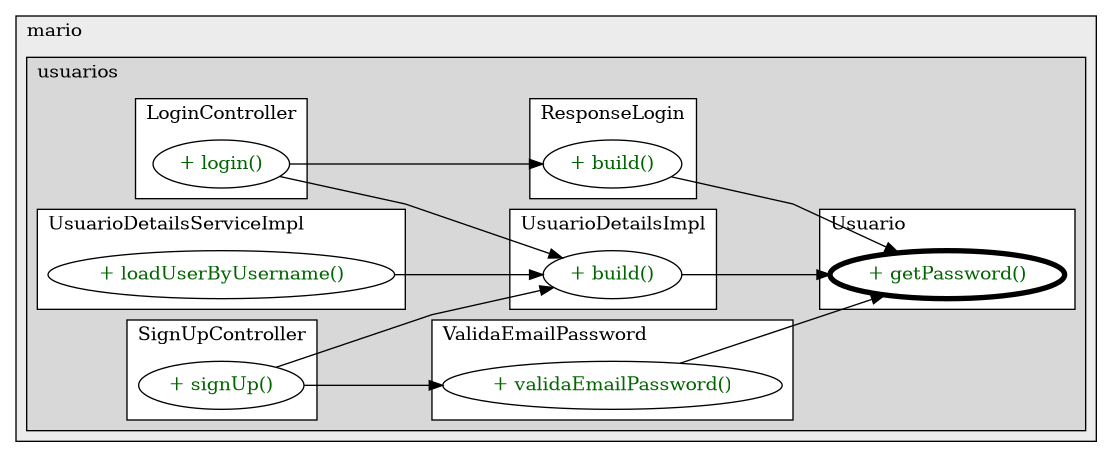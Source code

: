 @startuml

/' diagram meta data start
config=CallConfiguration;
{
  "rootMethod": "com.mario.usuarios.model.Usuario#getPassword()",
  "projectClassification": {
    "searchMode": "OpenProject", // OpenProject, AllProjects
    "includedProjects": "",
    "pathEndKeywords": "*.impl",
    "isClientPath": "",
    "isClientName": "",
    "isTestPath": "",
    "isTestName": "",
    "isMappingPath": "",
    "isMappingName": "",
    "isDataAccessPath": "",
    "isDataAccessName": "",
    "isDataStructurePath": "",
    "isDataStructureName": "",
    "isInterfaceStructuresPath": "",
    "isInterfaceStructuresName": "",
    "isEntryPointPath": "",
    "isEntryPointName": "",
    "treatFinalFieldsAsMandatory": false
  },
  "graphRestriction": {
    "classPackageExcludeFilter": "",
    "classPackageIncludeFilter": "",
    "classNameExcludeFilter": "",
    "classNameIncludeFilter": "",
    "methodNameExcludeFilter": "",
    "methodNameIncludeFilter": "",
    "removeByInheritance": "", // inheritance/annotation based filtering is done in a second step
    "removeByAnnotation": "",
    "removeByClassPackage": "", // cleanup the graph after inheritance/annotation based filtering is done
    "removeByClassName": "",
    "cutMappings": false,
    "cutEnum": true,
    "cutTests": true,
    "cutClient": true,
    "cutDataAccess": true,
    "cutInterfaceStructures": true,
    "cutDataStructures": true,
    "cutGetterAndSetter": true,
    "cutConstructors": true
  },
  "graphTraversal": {
    "forwardDepth": 6,
    "backwardDepth": 6,
    "classPackageExcludeFilter": "",
    "classPackageIncludeFilter": "",
    "classNameExcludeFilter": "",
    "classNameIncludeFilter": "",
    "methodNameExcludeFilter": "",
    "methodNameIncludeFilter": "",
    "hideMappings": false,
    "hideDataStructures": false,
    "hidePrivateMethods": true,
    "hideInterfaceCalls": true, // indirection: implementation -> interface (is hidden) -> implementation
    "onlyShowApplicationEntryPoints": false, // root node is included
    "useMethodCallsForStructureDiagram": "ForwardOnly" // ForwardOnly, BothDirections, No
  },
  "details": {
    "aggregation": "GroupByClass", // ByClass, GroupByClass, None
    "showMethodParametersTypes": false,
    "showMethodParametersNames": false,
    "showMethodReturnType": false,
    "showPackageLevels": 2,
    "showCallOrder": false,
    "edgeMode": "MethodsOnly", // TypesOnly, MethodsOnly, TypesAndMethods, MethodsAndDirectTypeUsage
    "showDetailedClassStructure": false
  },
  "rootClass": "com.mario.usuarios.model.Usuario",
  "extensionCallbackMethod": "" // qualified.class.name#methodName - signature: public static String method(String)
}
diagram meta data end '/



digraph g {
    rankdir="LR"
    splines=polyline
    

'nodes 
subgraph cluster_103666436 { 
   	label=mario
	labeljust=l
	fillcolor="#ececec"
	style=filled
   
   subgraph cluster_1532315985 { 
   	label=usuarios
	labeljust=l
	fillcolor="#d8d8d8"
	style=filled
   
   subgraph cluster_1509280795 { 
   	label=LoginController
	labeljust=l
	fillcolor=white
	style=filled
   
   LoginController1128708622XXXlogin0[
	label="+ login()"
	style=filled
	fillcolor=white
	tooltip="LoginController

null"
	fontcolor=darkgreen
];
} 

subgraph cluster_1513743977 { 
   	label=Usuario
	labeljust=l
	fillcolor=white
	style=filled
   
   Usuario1407706487XXXgetPassword0[
	label="+ getPassword()"
	style=filled
	fillcolor=white
	tooltip="Usuario

null"
	penwidth=4
	fontcolor=darkgreen
];
} 

subgraph cluster_1584861729 { 
   	label=UsuarioDetailsImpl
	labeljust=l
	fillcolor=white
	style=filled
   
   UsuarioDetailsImpl648435075XXXbuild1531808526[
	label="+ build()"
	style=filled
	fillcolor=white
	tooltip="UsuarioDetailsImpl

null"
	fontcolor=darkgreen
];
} 

subgraph cluster_206609906 { 
   	label=ResponseLogin
	labeljust=l
	fillcolor=white
	style=filled
   
   ResponseLogin482097420XXXbuild742679983[
	label="+ build()"
	style=filled
	fillcolor=white
	tooltip="ResponseLogin

null"
	fontcolor=darkgreen
];
} 

subgraph cluster_38362339 { 
   	label=ValidaEmailPassword
	labeljust=l
	fillcolor=white
	style=filled
   
   ValidaEmailPassword1415248639XXXvalidaEmailPassword1531808526[
	label="+ validaEmailPassword()"
	style=filled
	fillcolor=white
	tooltip="ValidaEmailPassword

null"
	fontcolor=darkgreen
];
} 

subgraph cluster_688811276 { 
   	label=SignUpController
	labeljust=l
	fillcolor=white
	style=filled
   
   SignUpController1128708622XXXsignUp1531808526[
	label="+ signUp()"
	style=filled
	fillcolor=white
	tooltip="SignUpController

null"
	fontcolor=darkgreen
];
} 

subgraph cluster_802108970 { 
   	label=UsuarioDetailsServiceImpl
	labeljust=l
	fillcolor=white
	style=filled
   
   UsuarioDetailsServiceImpl648435075XXXloadUserByUsername1808118735[
	label="+ loadUserByUsername()"
	style=filled
	fillcolor=white
	tooltip="UsuarioDetailsServiceImpl

null"
	fontcolor=darkgreen
];
} 
} 
} 

'edges    
LoginController1128708622XXXlogin0 -> ResponseLogin482097420XXXbuild742679983;
LoginController1128708622XXXlogin0 -> UsuarioDetailsImpl648435075XXXbuild1531808526;
ResponseLogin482097420XXXbuild742679983 -> Usuario1407706487XXXgetPassword0;
SignUpController1128708622XXXsignUp1531808526 -> UsuarioDetailsImpl648435075XXXbuild1531808526;
SignUpController1128708622XXXsignUp1531808526 -> ValidaEmailPassword1415248639XXXvalidaEmailPassword1531808526;
UsuarioDetailsImpl648435075XXXbuild1531808526 -> Usuario1407706487XXXgetPassword0;
UsuarioDetailsServiceImpl648435075XXXloadUserByUsername1808118735 -> UsuarioDetailsImpl648435075XXXbuild1531808526;
ValidaEmailPassword1415248639XXXvalidaEmailPassword1531808526 -> Usuario1407706487XXXgetPassword0;
    
}
@enduml